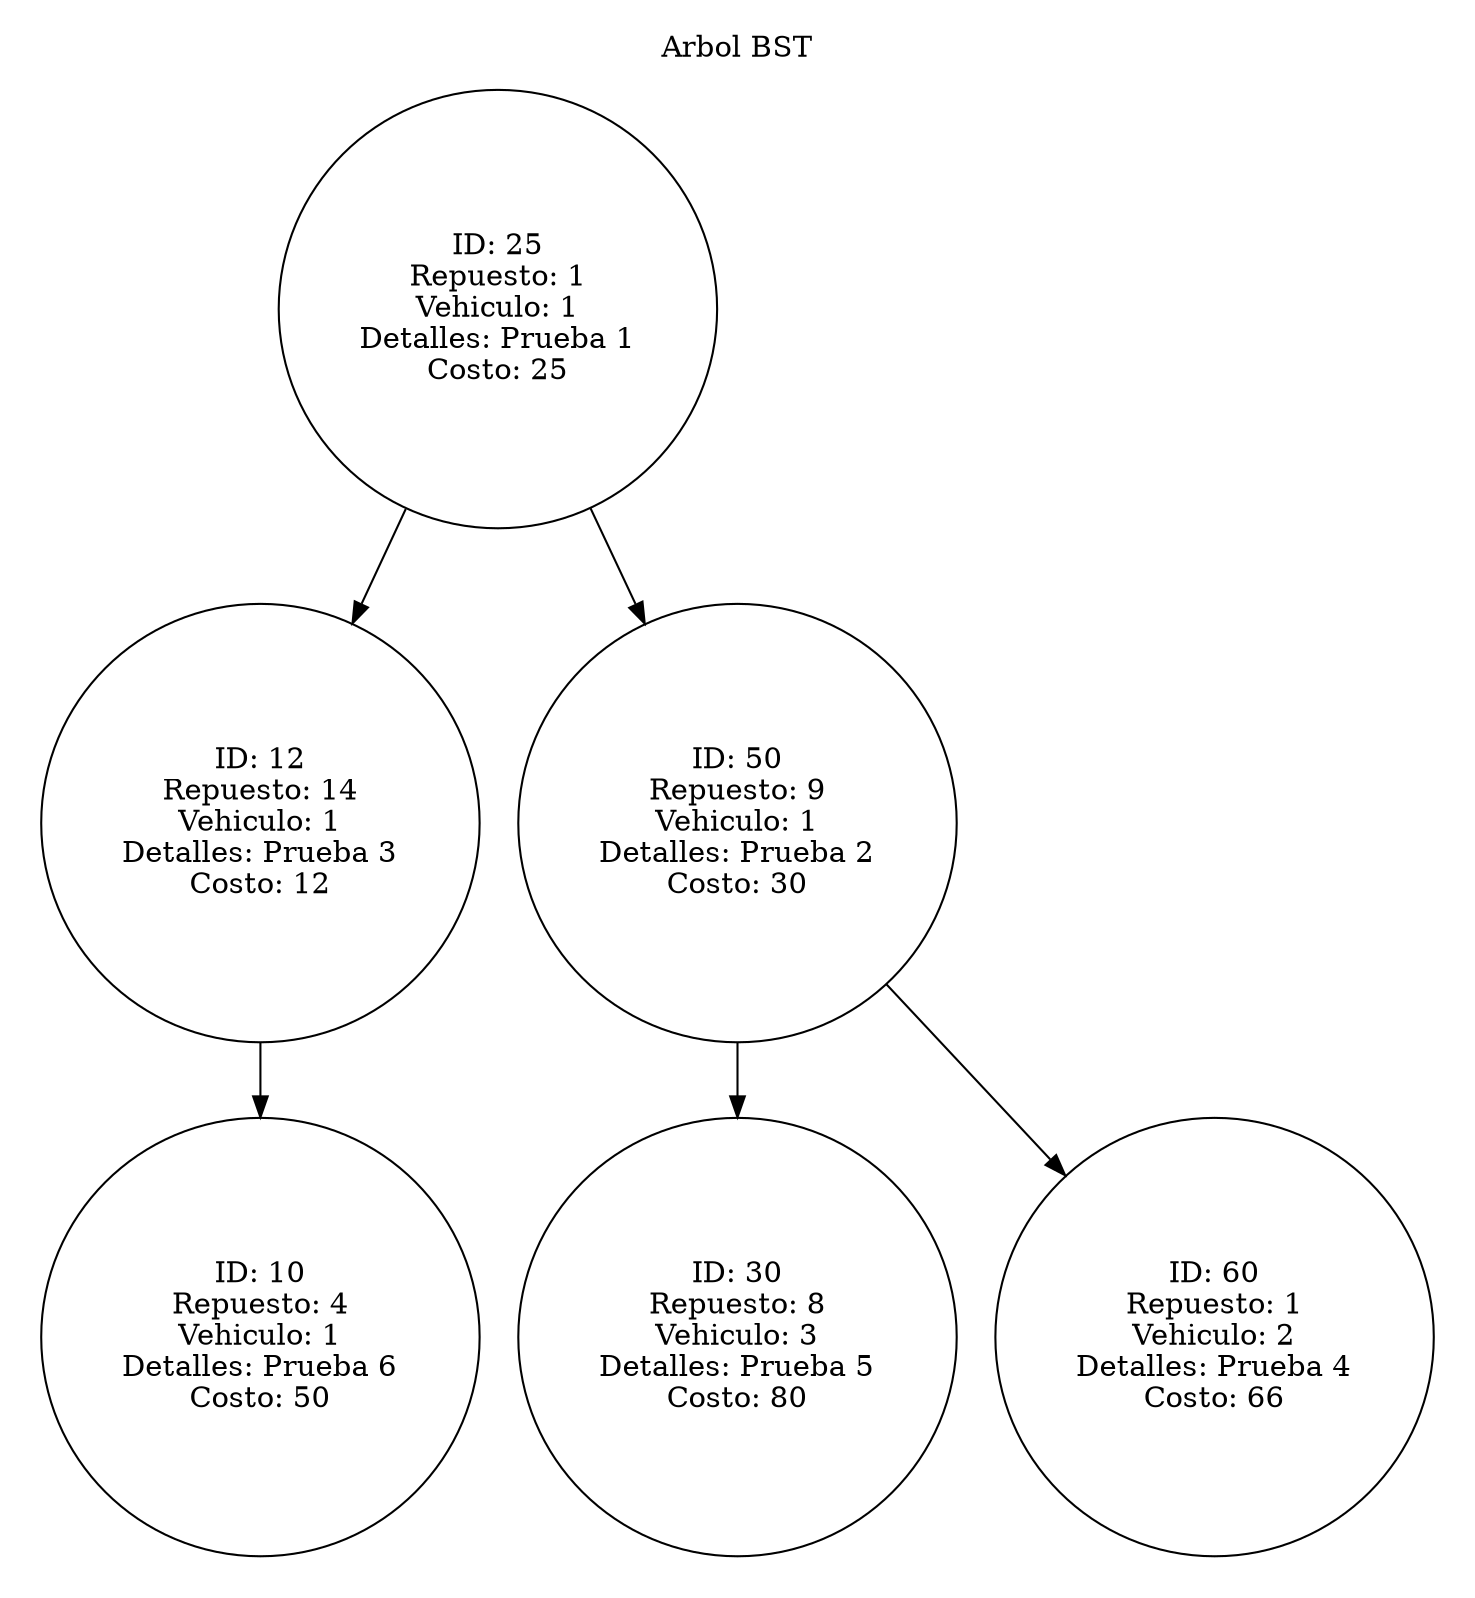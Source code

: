 digraph AVL{
	node[shape=circle];
	graph[pencolor=transparent];
	subgraph cluster_0{
		label = "Arbol BST";
	"25" [label = "ID: 25
Repuesto: 1
Vehiculo: 1
Detalles: Prueba 1
Costo: 25"];
	"25" -> "12";
	"25" -> "50";
	"12" [label = "ID: 12
Repuesto: 14
Vehiculo: 1
Detalles: Prueba 3
Costo: 12"];
	"12" -> "10";
	"10" [label = "ID: 10
Repuesto: 4
Vehiculo: 1
Detalles: Prueba 6
Costo: 50"];
	"50" [label = "ID: 50
Repuesto: 9
Vehiculo: 1
Detalles: Prueba 2
Costo: 30"];
	"50" -> "30";
	"50" -> "60";
	"30" [label = "ID: 30
Repuesto: 8
Vehiculo: 3
Detalles: Prueba 5
Costo: 80"];
	"60" [label = "ID: 60
Repuesto: 1
Vehiculo: 2
Detalles: Prueba 4
Costo: 66"];
		}
}
